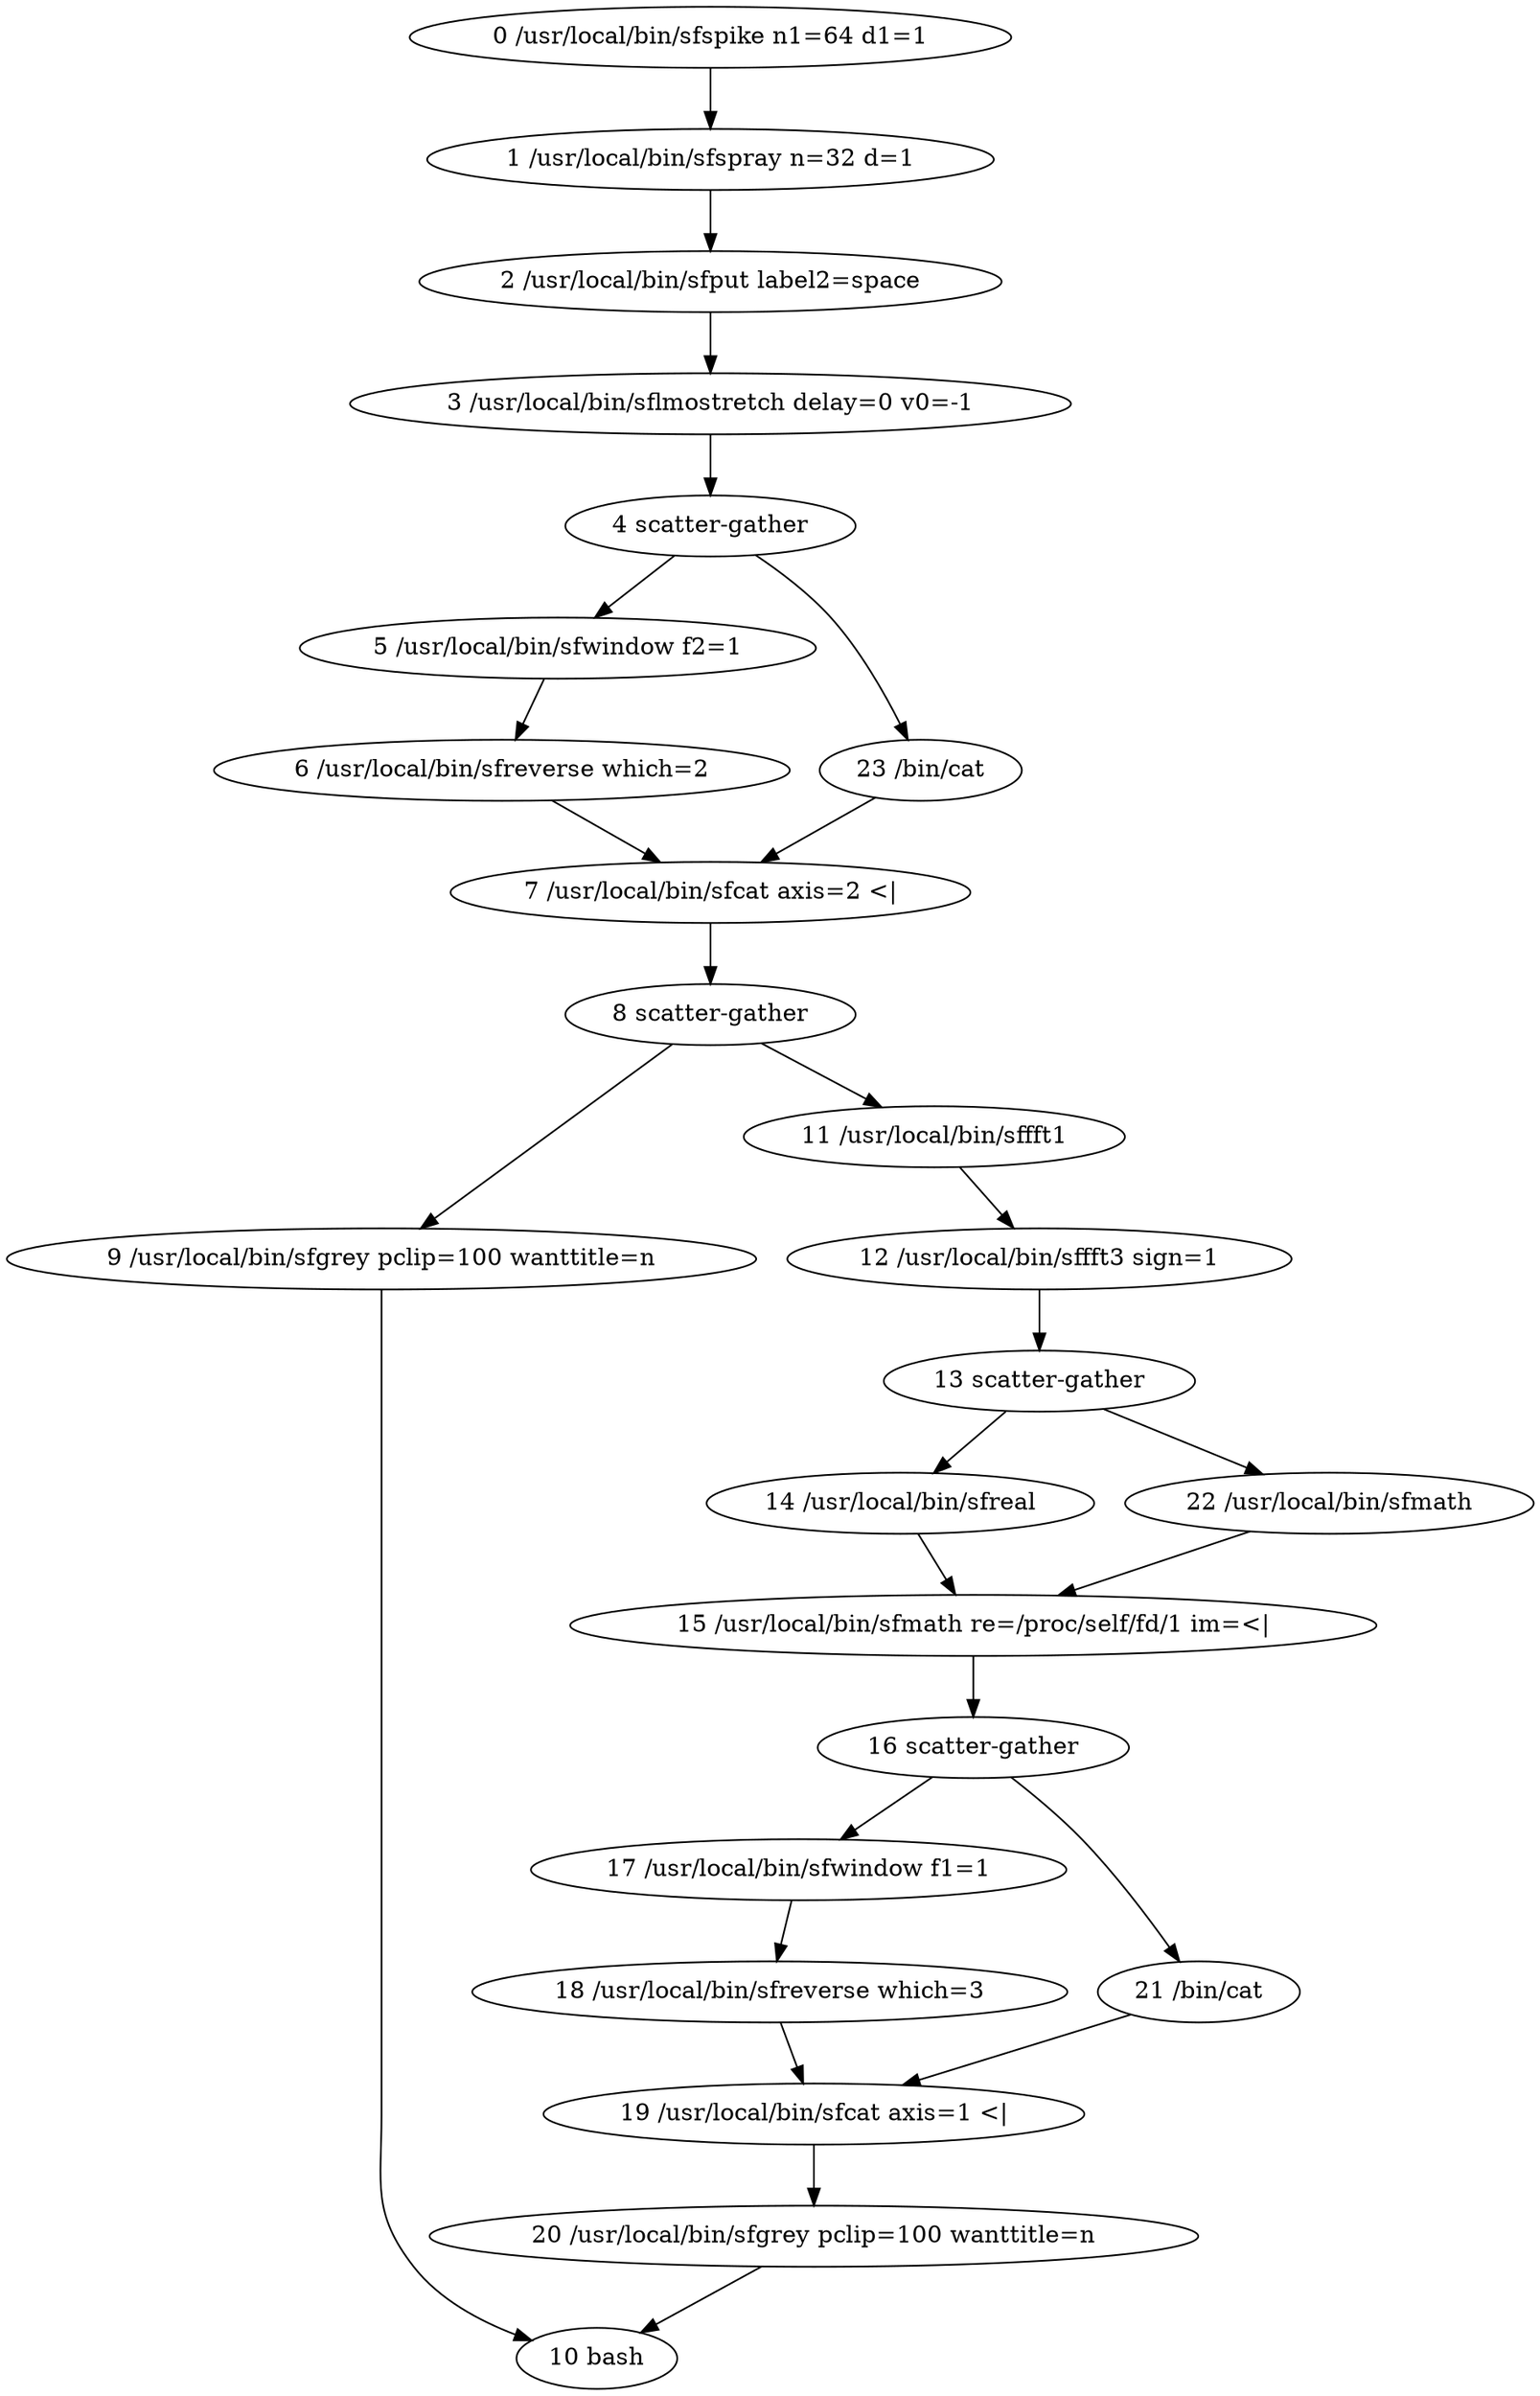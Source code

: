 digraph {
	n0 [label="0 /usr/local/bin/sfspike n1=64 d1=1"];
	n0 -> n1;
	n1 [label="1 /usr/local/bin/sfspray n=32 d=1"];
	n1 -> n2;
	n2 [label="2 /usr/local/bin/sfput label2=space"];
	n2 -> n3;
	n3 [label="3 /usr/local/bin/sflmostretch delay=0 v0=-1"];
	n3 -> n4;
	n4 [label="4 scatter-gather"];
	n4 -> n5;
	n4 -> n23;
	n5 [label="5 /usr/local/bin/sfwindow f2=1"];
	n5 -> n6;
	n6 [label="6 /usr/local/bin/sfreverse which=2"];
	n6 -> n7;
	n7 [label="7 /usr/local/bin/sfcat axis=2 <|"];
	n7 -> n8;
	n8 [label="8 scatter-gather"];
	n8 -> n9;
	n8 -> n11;
	n9 [label="9 /usr/local/bin/sfgrey pclip=100 wanttitle=n"];
	n9 -> n10;
	n10 [label="10 bash"];
	n11 [label="11 /usr/local/bin/sffft1"];
	n11 -> n12;
	n12 [label="12 /usr/local/bin/sffft3 sign=1"];
	n12 -> n13;
	n13 [label="13 scatter-gather"];
	n13 -> n14;
	n13 -> n22;
	n14 [label="14 /usr/local/bin/sfreal"];
	n14 -> n15;
	n15 [label="15 /usr/local/bin/sfmath re=/proc/self/fd/1 im=<|"];
	n15 -> n16;
	n16 [label="16 scatter-gather"];
	n16 -> n17;
	n16 -> n21;
	n17 [label="17 /usr/local/bin/sfwindow f1=1"];
	n17 -> n18;
	n18 [label="18 /usr/local/bin/sfreverse which=3"];
	n18 -> n19;
	n19 [label="19 /usr/local/bin/sfcat axis=1 <|"];
	n19 -> n20;
	n20 [label="20 /usr/local/bin/sfgrey pclip=100 wanttitle=n"];
	n20 -> n10;
	n21 [label="21 /bin/cat"];
	n21 -> n19;
	n22 [label="22 /usr/local/bin/sfmath"];
	n22 -> n15;
	n23 [label="23 /bin/cat"];
	n23 -> n7;
}